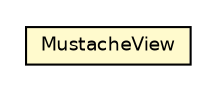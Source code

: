 #!/usr/local/bin/dot
#
# Class diagram 
# Generated by UMLGraph version R5_6-24-gf6e263 (http://www.umlgraph.org/)
#

digraph G {
	edge [fontname="Helvetica",fontsize=10,labelfontname="Helvetica",labelfontsize=10];
	node [fontname="Helvetica",fontsize=10,shape=plaintext];
	nodesep=0.25;
	ranksep=0.5;
	// sabina.view.MustacheView
	c42 [label=<<table title="sabina.view.MustacheView" border="0" cellborder="1" cellspacing="0" cellpadding="2" port="p" bgcolor="lemonChiffon" href="./MustacheView.html">
		<tr><td><table border="0" cellspacing="0" cellpadding="1">
<tr><td align="center" balign="center"> MustacheView </td></tr>
		</table></td></tr>
		</table>>, URL="./MustacheView.html", fontname="Helvetica", fontcolor="black", fontsize=9.0];
}

